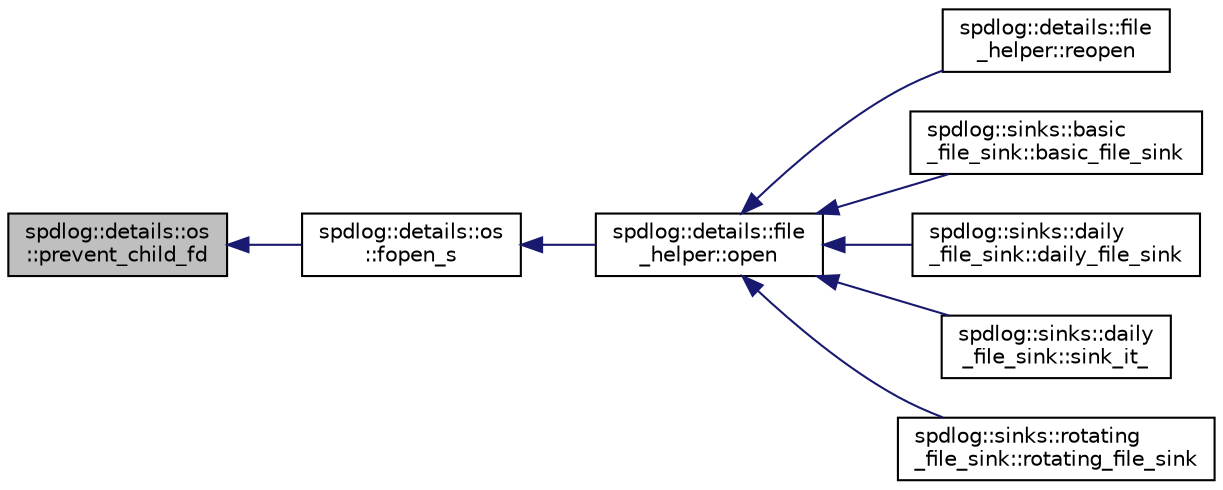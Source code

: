 digraph "spdlog::details::os::prevent_child_fd"
{
  edge [fontname="Helvetica",fontsize="10",labelfontname="Helvetica",labelfontsize="10"];
  node [fontname="Helvetica",fontsize="10",shape=record];
  rankdir="LR";
  Node1 [label="spdlog::details::os\l::prevent_child_fd",height=0.2,width=0.4,color="black", fillcolor="grey75", style="filled" fontcolor="black"];
  Node1 -> Node2 [dir="back",color="midnightblue",fontsize="10",style="solid",fontname="Helvetica"];
  Node2 [label="spdlog::details::os\l::fopen_s",height=0.2,width=0.4,color="black", fillcolor="white", style="filled",URL="$namespacespdlog_1_1details_1_1os.html#af2d11a0b892e2f0cb3c6beba4c659a47"];
  Node2 -> Node3 [dir="back",color="midnightblue",fontsize="10",style="solid",fontname="Helvetica"];
  Node3 [label="spdlog::details::file\l_helper::open",height=0.2,width=0.4,color="black", fillcolor="white", style="filled",URL="$classspdlog_1_1details_1_1file__helper.html#a8612066fd098080cc60e3aefed6a6085"];
  Node3 -> Node4 [dir="back",color="midnightblue",fontsize="10",style="solid",fontname="Helvetica"];
  Node4 [label="spdlog::details::file\l_helper::reopen",height=0.2,width=0.4,color="black", fillcolor="white", style="filled",URL="$classspdlog_1_1details_1_1file__helper.html#a21c688da7f241c53871b462c3a5c2c94"];
  Node3 -> Node5 [dir="back",color="midnightblue",fontsize="10",style="solid",fontname="Helvetica"];
  Node5 [label="spdlog::sinks::basic\l_file_sink::basic_file_sink",height=0.2,width=0.4,color="black", fillcolor="white", style="filled",URL="$classspdlog_1_1sinks_1_1basic__file__sink.html#a799e95cc46fd69b03f4ef7497aa21436"];
  Node3 -> Node6 [dir="back",color="midnightblue",fontsize="10",style="solid",fontname="Helvetica"];
  Node6 [label="spdlog::sinks::daily\l_file_sink::daily_file_sink",height=0.2,width=0.4,color="black", fillcolor="white", style="filled",URL="$classspdlog_1_1sinks_1_1daily__file__sink.html#a442164b0813283bc631ad39708fb3669"];
  Node3 -> Node7 [dir="back",color="midnightblue",fontsize="10",style="solid",fontname="Helvetica"];
  Node7 [label="spdlog::sinks::daily\l_file_sink::sink_it_",height=0.2,width=0.4,color="black", fillcolor="white", style="filled",URL="$classspdlog_1_1sinks_1_1daily__file__sink.html#ac82447cddb7a2ddb45ab81f97b74286d"];
  Node3 -> Node8 [dir="back",color="midnightblue",fontsize="10",style="solid",fontname="Helvetica"];
  Node8 [label="spdlog::sinks::rotating\l_file_sink::rotating_file_sink",height=0.2,width=0.4,color="black", fillcolor="white", style="filled",URL="$classspdlog_1_1sinks_1_1rotating__file__sink.html#a0e754181168b32e8b1b60b82c35179e8"];
}
